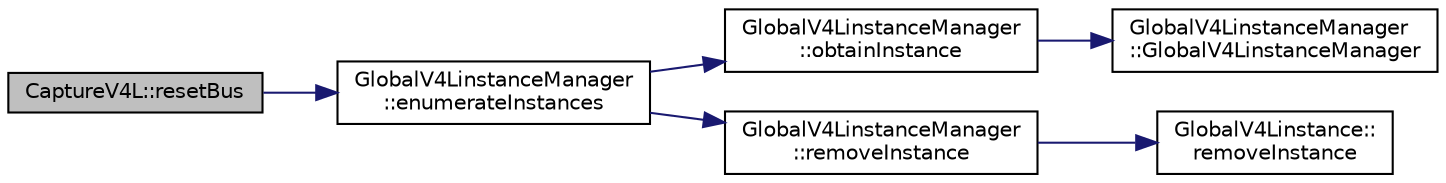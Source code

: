 digraph "CaptureV4L::resetBus"
{
 // INTERACTIVE_SVG=YES
  edge [fontname="Helvetica",fontsize="10",labelfontname="Helvetica",labelfontsize="10"];
  node [fontname="Helvetica",fontsize="10",shape=record];
  rankdir="LR";
  Node1 [label="CaptureV4L::resetBus",height=0.2,width=0.4,color="black", fillcolor="grey75", style="filled", fontcolor="black"];
  Node1 -> Node2 [color="midnightblue",fontsize="10",style="solid",fontname="Helvetica"];
  Node2 [label="GlobalV4LinstanceManager\l::enumerateInstances",height=0.2,width=0.4,color="black", fillcolor="white", style="filled",URL="$db/d1e/class_global_v4_linstance_manager.html#a08622dea006c7576e47296ff196a4de7"];
  Node2 -> Node3 [color="midnightblue",fontsize="10",style="solid",fontname="Helvetica"];
  Node3 [label="GlobalV4LinstanceManager\l::obtainInstance",height=0.2,width=0.4,color="black", fillcolor="white", style="filled",URL="$db/d1e/class_global_v4_linstance_manager.html#abfc9ee86de4744d96744e807203c0905"];
  Node3 -> Node4 [color="midnightblue",fontsize="10",style="solid",fontname="Helvetica"];
  Node4 [label="GlobalV4LinstanceManager\l::GlobalV4LinstanceManager",height=0.2,width=0.4,color="black", fillcolor="white", style="filled",URL="$db/d1e/class_global_v4_linstance_manager.html#a37b624dffd0a73ca840db39a6de1352a"];
  Node2 -> Node5 [color="midnightblue",fontsize="10",style="solid",fontname="Helvetica"];
  Node5 [label="GlobalV4LinstanceManager\l::removeInstance",height=0.2,width=0.4,color="black", fillcolor="white", style="filled",URL="$db/d1e/class_global_v4_linstance_manager.html#aa80f2f14e260085b5555057bb1bc3681"];
  Node5 -> Node6 [color="midnightblue",fontsize="10",style="solid",fontname="Helvetica"];
  Node6 [label="GlobalV4Linstance::\lremoveInstance",height=0.2,width=0.4,color="black", fillcolor="white", style="filled",URL="$dc/dcc/class_global_v4_linstance.html#a4d9b33d3a2328e20522b32047d351975"];
}
